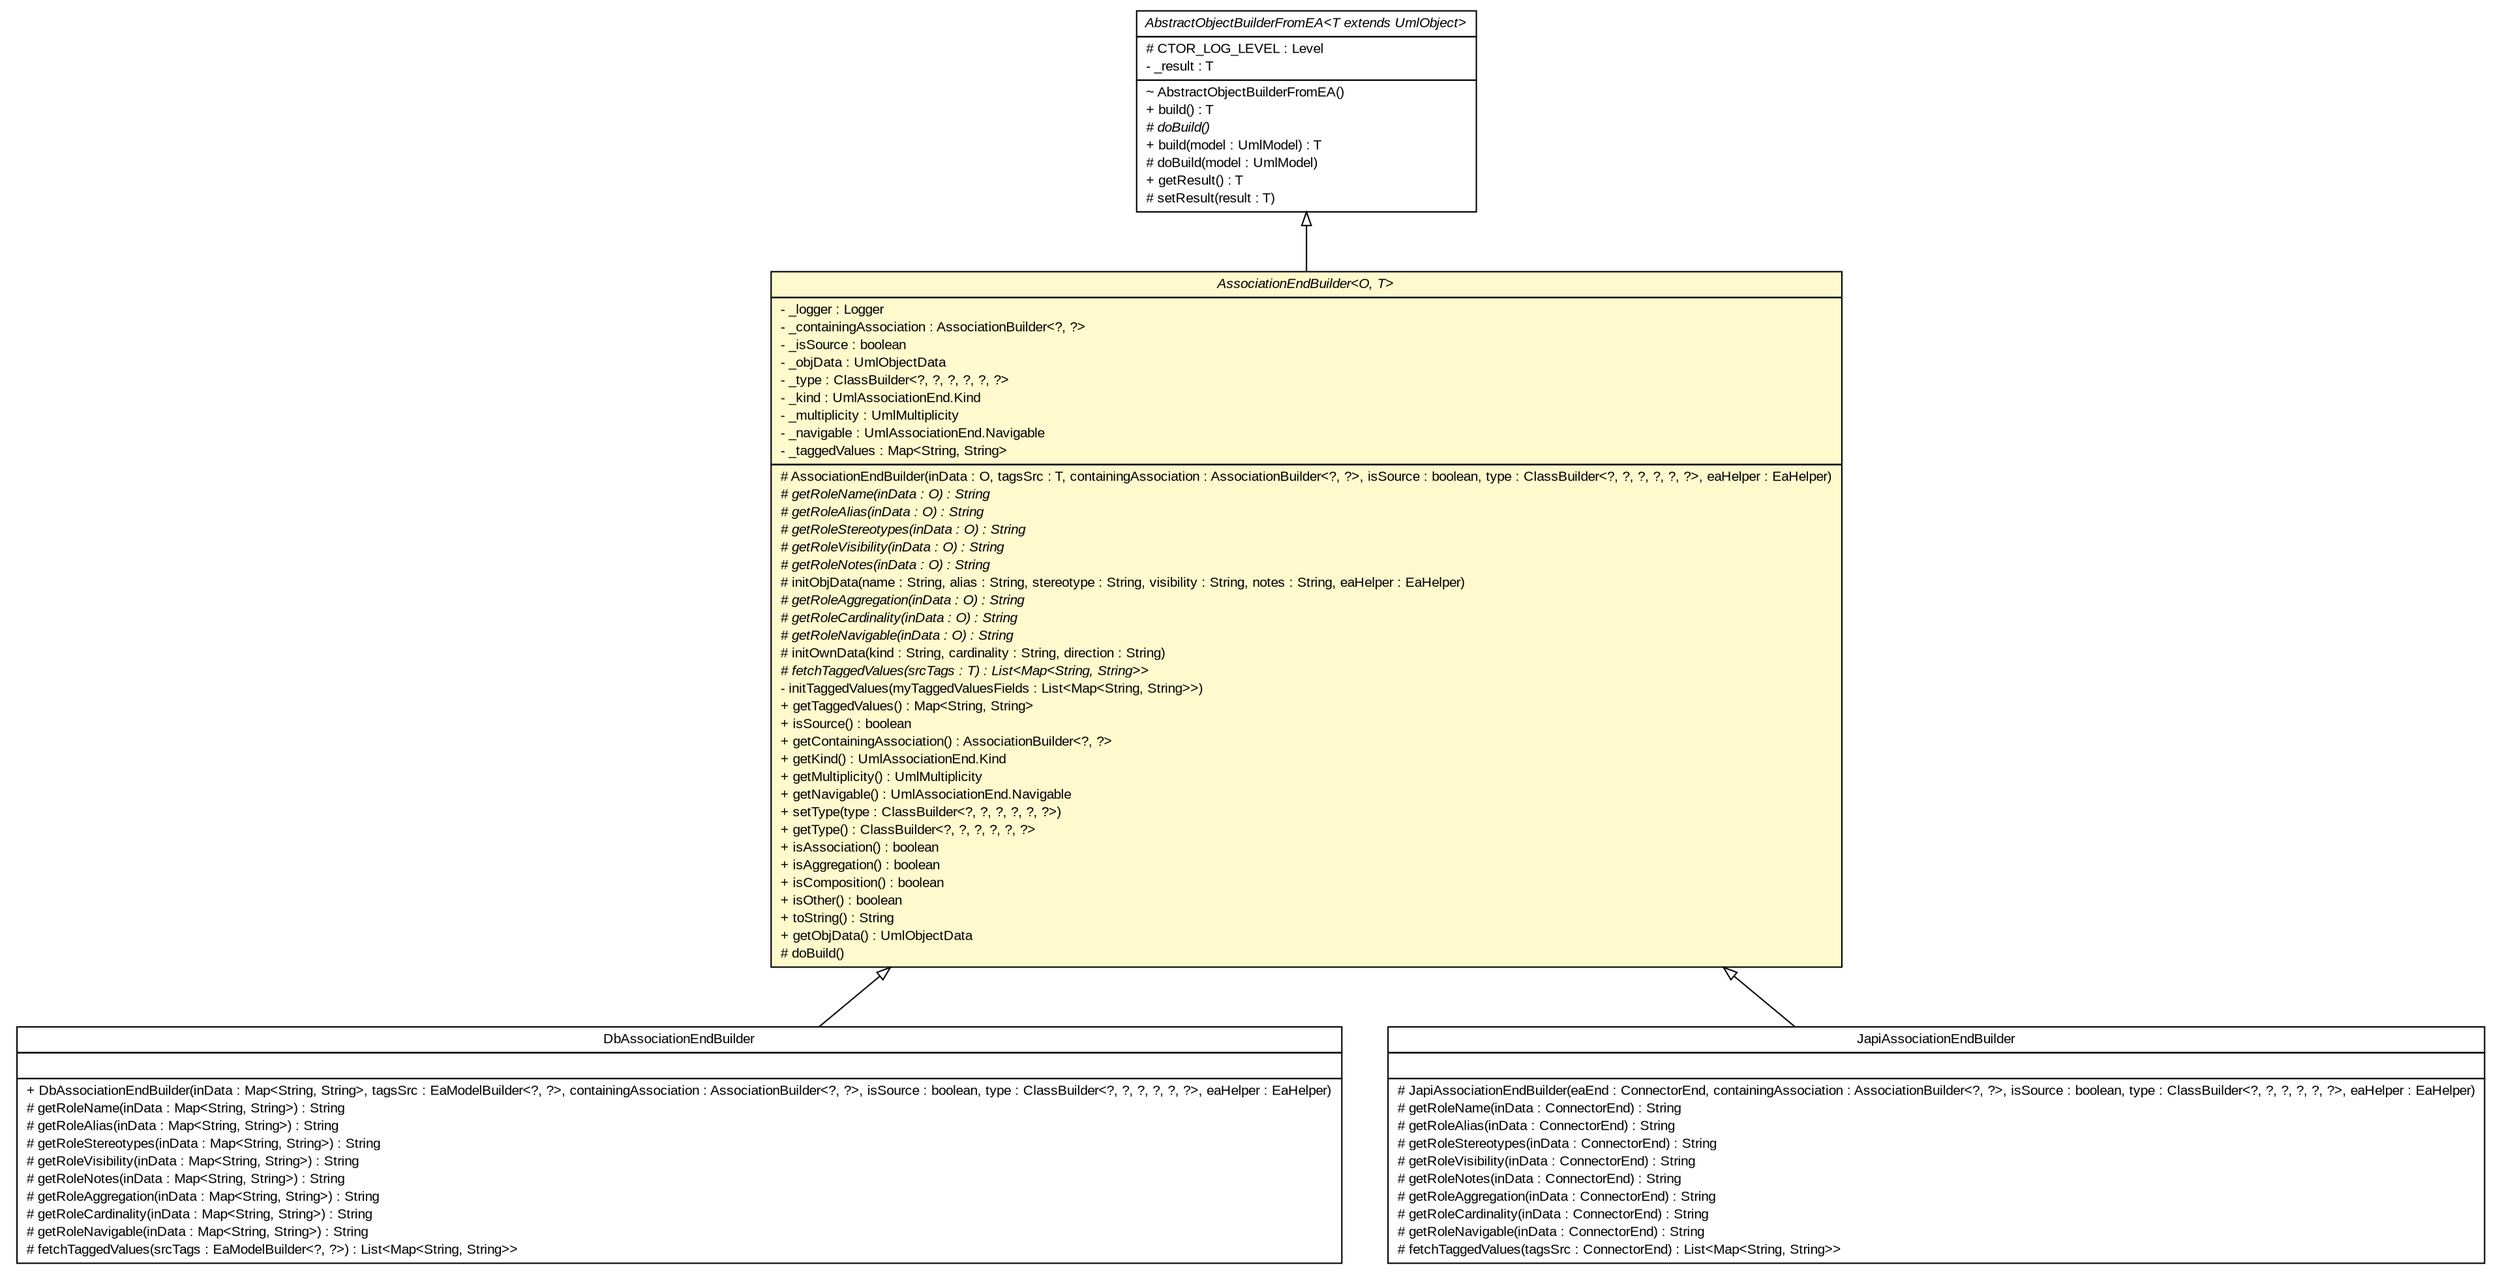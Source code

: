 #!/usr/local/bin/dot
#
# Class diagram 
# Generated by UMLGraph version R5_6_6-6-g3bdff0 (http://www.umlgraph.org/)
#

digraph G {
	edge [fontname="arial",fontsize=10,labelfontname="arial",labelfontsize=10];
	node [fontname="arial",fontsize=10,shape=plaintext];
	nodesep=0.25;
	ranksep=0.5;
	// org.tanjakostic.jcleancim.builder.ea.AssociationEndBuilder<O, T>
	c23755 [label=<<table title="org.tanjakostic.jcleancim.builder.ea.AssociationEndBuilder" border="0" cellborder="1" cellspacing="0" cellpadding="2" port="p" bgcolor="lemonChiffon" href="./AssociationEndBuilder.html">
		<tr><td><table border="0" cellspacing="0" cellpadding="1">
<tr><td align="center" balign="center"><font face="Arial Italic"> AssociationEndBuilder&lt;O, T&gt; </font></td></tr>
		</table></td></tr>
		<tr><td><table border="0" cellspacing="0" cellpadding="1">
<tr><td align="left" balign="left"> - _logger : Logger </td></tr>
<tr><td align="left" balign="left"> - _containingAssociation : AssociationBuilder&lt;?, ?&gt; </td></tr>
<tr><td align="left" balign="left"> - _isSource : boolean </td></tr>
<tr><td align="left" balign="left"> - _objData : UmlObjectData </td></tr>
<tr><td align="left" balign="left"> - _type : ClassBuilder&lt;?, ?, ?, ?, ?, ?&gt; </td></tr>
<tr><td align="left" balign="left"> - _kind : UmlAssociationEnd.Kind </td></tr>
<tr><td align="left" balign="left"> - _multiplicity : UmlMultiplicity </td></tr>
<tr><td align="left" balign="left"> - _navigable : UmlAssociationEnd.Navigable </td></tr>
<tr><td align="left" balign="left"> - _taggedValues : Map&lt;String, String&gt; </td></tr>
		</table></td></tr>
		<tr><td><table border="0" cellspacing="0" cellpadding="1">
<tr><td align="left" balign="left"> # AssociationEndBuilder(inData : O, tagsSrc : T, containingAssociation : AssociationBuilder&lt;?, ?&gt;, isSource : boolean, type : ClassBuilder&lt;?, ?, ?, ?, ?, ?&gt;, eaHelper : EaHelper) </td></tr>
<tr><td align="left" balign="left"><font face="Arial Italic" point-size="10.0"> # getRoleName(inData : O) : String </font></td></tr>
<tr><td align="left" balign="left"><font face="Arial Italic" point-size="10.0"> # getRoleAlias(inData : O) : String </font></td></tr>
<tr><td align="left" balign="left"><font face="Arial Italic" point-size="10.0"> # getRoleStereotypes(inData : O) : String </font></td></tr>
<tr><td align="left" balign="left"><font face="Arial Italic" point-size="10.0"> # getRoleVisibility(inData : O) : String </font></td></tr>
<tr><td align="left" balign="left"><font face="Arial Italic" point-size="10.0"> # getRoleNotes(inData : O) : String </font></td></tr>
<tr><td align="left" balign="left"> # initObjData(name : String, alias : String, stereotype : String, visibility : String, notes : String, eaHelper : EaHelper) </td></tr>
<tr><td align="left" balign="left"><font face="Arial Italic" point-size="10.0"> # getRoleAggregation(inData : O) : String </font></td></tr>
<tr><td align="left" balign="left"><font face="Arial Italic" point-size="10.0"> # getRoleCardinality(inData : O) : String </font></td></tr>
<tr><td align="left" balign="left"><font face="Arial Italic" point-size="10.0"> # getRoleNavigable(inData : O) : String </font></td></tr>
<tr><td align="left" balign="left"> # initOwnData(kind : String, cardinality : String, direction : String) </td></tr>
<tr><td align="left" balign="left"><font face="Arial Italic" point-size="10.0"> # fetchTaggedValues(srcTags : T) : List&lt;Map&lt;String, String&gt;&gt; </font></td></tr>
<tr><td align="left" balign="left"> - initTaggedValues(myTaggedValuesFields : List&lt;Map&lt;String, String&gt;&gt;) </td></tr>
<tr><td align="left" balign="left"> + getTaggedValues() : Map&lt;String, String&gt; </td></tr>
<tr><td align="left" balign="left"> + isSource() : boolean </td></tr>
<tr><td align="left" balign="left"> + getContainingAssociation() : AssociationBuilder&lt;?, ?&gt; </td></tr>
<tr><td align="left" balign="left"> + getKind() : UmlAssociationEnd.Kind </td></tr>
<tr><td align="left" balign="left"> + getMultiplicity() : UmlMultiplicity </td></tr>
<tr><td align="left" balign="left"> + getNavigable() : UmlAssociationEnd.Navigable </td></tr>
<tr><td align="left" balign="left"> + setType(type : ClassBuilder&lt;?, ?, ?, ?, ?, ?&gt;) </td></tr>
<tr><td align="left" balign="left"> + getType() : ClassBuilder&lt;?, ?, ?, ?, ?, ?&gt; </td></tr>
<tr><td align="left" balign="left"> + isAssociation() : boolean </td></tr>
<tr><td align="left" balign="left"> + isAggregation() : boolean </td></tr>
<tr><td align="left" balign="left"> + isComposition() : boolean </td></tr>
<tr><td align="left" balign="left"> + isOther() : boolean </td></tr>
<tr><td align="left" balign="left"> + toString() : String </td></tr>
<tr><td align="left" balign="left"> + getObjData() : UmlObjectData </td></tr>
<tr><td align="left" balign="left"> # doBuild() </td></tr>
		</table></td></tr>
		</table>>, URL="./AssociationEndBuilder.html", fontname="arial", fontcolor="black", fontsize=10.0];
	// org.tanjakostic.jcleancim.builder.ea.AbstractObjectBuilderFromEA<T extends org.tanjakostic.jcleancim.model.UmlObject>
	c23757 [label=<<table title="org.tanjakostic.jcleancim.builder.ea.AbstractObjectBuilderFromEA" border="0" cellborder="1" cellspacing="0" cellpadding="2" port="p" href="./AbstractObjectBuilderFromEA.html">
		<tr><td><table border="0" cellspacing="0" cellpadding="1">
<tr><td align="center" balign="center"><font face="Arial Italic"> AbstractObjectBuilderFromEA&lt;T extends UmlObject&gt; </font></td></tr>
		</table></td></tr>
		<tr><td><table border="0" cellspacing="0" cellpadding="1">
<tr><td align="left" balign="left"> # CTOR_LOG_LEVEL : Level </td></tr>
<tr><td align="left" balign="left"> - _result : T </td></tr>
		</table></td></tr>
		<tr><td><table border="0" cellspacing="0" cellpadding="1">
<tr><td align="left" balign="left"> ~ AbstractObjectBuilderFromEA() </td></tr>
<tr><td align="left" balign="left"> + build() : T </td></tr>
<tr><td align="left" balign="left"><font face="Arial Italic" point-size="10.0"> # doBuild() </font></td></tr>
<tr><td align="left" balign="left"> + build(model : UmlModel) : T </td></tr>
<tr><td align="left" balign="left"> # doBuild(model : UmlModel) </td></tr>
<tr><td align="left" balign="left"> + getResult() : T </td></tr>
<tr><td align="left" balign="left"> # setResult(result : T) </td></tr>
		</table></td></tr>
		</table>>, URL="./AbstractObjectBuilderFromEA.html", fontname="arial", fontcolor="black", fontsize=10.0];
	// org.tanjakostic.jcleancim.builder.ea.db.DbAssociationEndBuilder
	c23769 [label=<<table title="org.tanjakostic.jcleancim.builder.ea.db.DbAssociationEndBuilder" border="0" cellborder="1" cellspacing="0" cellpadding="2" port="p" href="./db/DbAssociationEndBuilder.html">
		<tr><td><table border="0" cellspacing="0" cellpadding="1">
<tr><td align="center" balign="center"> DbAssociationEndBuilder </td></tr>
		</table></td></tr>
		<tr><td><table border="0" cellspacing="0" cellpadding="1">
<tr><td align="left" balign="left">  </td></tr>
		</table></td></tr>
		<tr><td><table border="0" cellspacing="0" cellpadding="1">
<tr><td align="left" balign="left"> + DbAssociationEndBuilder(inData : Map&lt;String, String&gt;, tagsSrc : EaModelBuilder&lt;?, ?&gt;, containingAssociation : AssociationBuilder&lt;?, ?&gt;, isSource : boolean, type : ClassBuilder&lt;?, ?, ?, ?, ?, ?&gt;, eaHelper : EaHelper) </td></tr>
<tr><td align="left" balign="left"> # getRoleName(inData : Map&lt;String, String&gt;) : String </td></tr>
<tr><td align="left" balign="left"> # getRoleAlias(inData : Map&lt;String, String&gt;) : String </td></tr>
<tr><td align="left" balign="left"> # getRoleStereotypes(inData : Map&lt;String, String&gt;) : String </td></tr>
<tr><td align="left" balign="left"> # getRoleVisibility(inData : Map&lt;String, String&gt;) : String </td></tr>
<tr><td align="left" balign="left"> # getRoleNotes(inData : Map&lt;String, String&gt;) : String </td></tr>
<tr><td align="left" balign="left"> # getRoleAggregation(inData : Map&lt;String, String&gt;) : String </td></tr>
<tr><td align="left" balign="left"> # getRoleCardinality(inData : Map&lt;String, String&gt;) : String </td></tr>
<tr><td align="left" balign="left"> # getRoleNavigable(inData : Map&lt;String, String&gt;) : String </td></tr>
<tr><td align="left" balign="left"> # fetchTaggedValues(srcTags : EaModelBuilder&lt;?, ?&gt;) : List&lt;Map&lt;String, String&gt;&gt; </td></tr>
		</table></td></tr>
		</table>>, URL="./db/DbAssociationEndBuilder.html", fontname="arial", fontcolor="black", fontsize=10.0];
	// org.tanjakostic.jcleancim.builder.ea.japi.JapiAssociationEndBuilder
	c23783 [label=<<table title="org.tanjakostic.jcleancim.builder.ea.japi.JapiAssociationEndBuilder" border="0" cellborder="1" cellspacing="0" cellpadding="2" port="p" href="./japi/JapiAssociationEndBuilder.html">
		<tr><td><table border="0" cellspacing="0" cellpadding="1">
<tr><td align="center" balign="center"> JapiAssociationEndBuilder </td></tr>
		</table></td></tr>
		<tr><td><table border="0" cellspacing="0" cellpadding="1">
<tr><td align="left" balign="left">  </td></tr>
		</table></td></tr>
		<tr><td><table border="0" cellspacing="0" cellpadding="1">
<tr><td align="left" balign="left"> # JapiAssociationEndBuilder(eaEnd : ConnectorEnd, containingAssociation : AssociationBuilder&lt;?, ?&gt;, isSource : boolean, type : ClassBuilder&lt;?, ?, ?, ?, ?, ?&gt;, eaHelper : EaHelper) </td></tr>
<tr><td align="left" balign="left"> # getRoleName(inData : ConnectorEnd) : String </td></tr>
<tr><td align="left" balign="left"> # getRoleAlias(inData : ConnectorEnd) : String </td></tr>
<tr><td align="left" balign="left"> # getRoleStereotypes(inData : ConnectorEnd) : String </td></tr>
<tr><td align="left" balign="left"> # getRoleVisibility(inData : ConnectorEnd) : String </td></tr>
<tr><td align="left" balign="left"> # getRoleNotes(inData : ConnectorEnd) : String </td></tr>
<tr><td align="left" balign="left"> # getRoleAggregation(inData : ConnectorEnd) : String </td></tr>
<tr><td align="left" balign="left"> # getRoleCardinality(inData : ConnectorEnd) : String </td></tr>
<tr><td align="left" balign="left"> # getRoleNavigable(inData : ConnectorEnd) : String </td></tr>
<tr><td align="left" balign="left"> # fetchTaggedValues(tagsSrc : ConnectorEnd) : List&lt;Map&lt;String, String&gt;&gt; </td></tr>
		</table></td></tr>
		</table>>, URL="./japi/JapiAssociationEndBuilder.html", fontname="arial", fontcolor="black", fontsize=10.0];
	//org.tanjakostic.jcleancim.builder.ea.AssociationEndBuilder<O, T> extends org.tanjakostic.jcleancim.builder.ea.AbstractObjectBuilderFromEA<org.tanjakostic.jcleancim.model.UmlAssociationEnd>
	c23757:p -> c23755:p [dir=back,arrowtail=empty];
	//org.tanjakostic.jcleancim.builder.ea.db.DbAssociationEndBuilder extends org.tanjakostic.jcleancim.builder.ea.AssociationEndBuilder<java.util.Map<java.lang.String, java.lang.String>, org.tanjakostic.jcleancim.builder.ea.EaModelBuilder<?, ?>>
	c23755:p -> c23769:p [dir=back,arrowtail=empty];
	//org.tanjakostic.jcleancim.builder.ea.japi.JapiAssociationEndBuilder extends org.tanjakostic.jcleancim.builder.ea.AssociationEndBuilder<org.sparx.ConnectorEnd, org.sparx.ConnectorEnd>
	c23755:p -> c23783:p [dir=back,arrowtail=empty];
}


